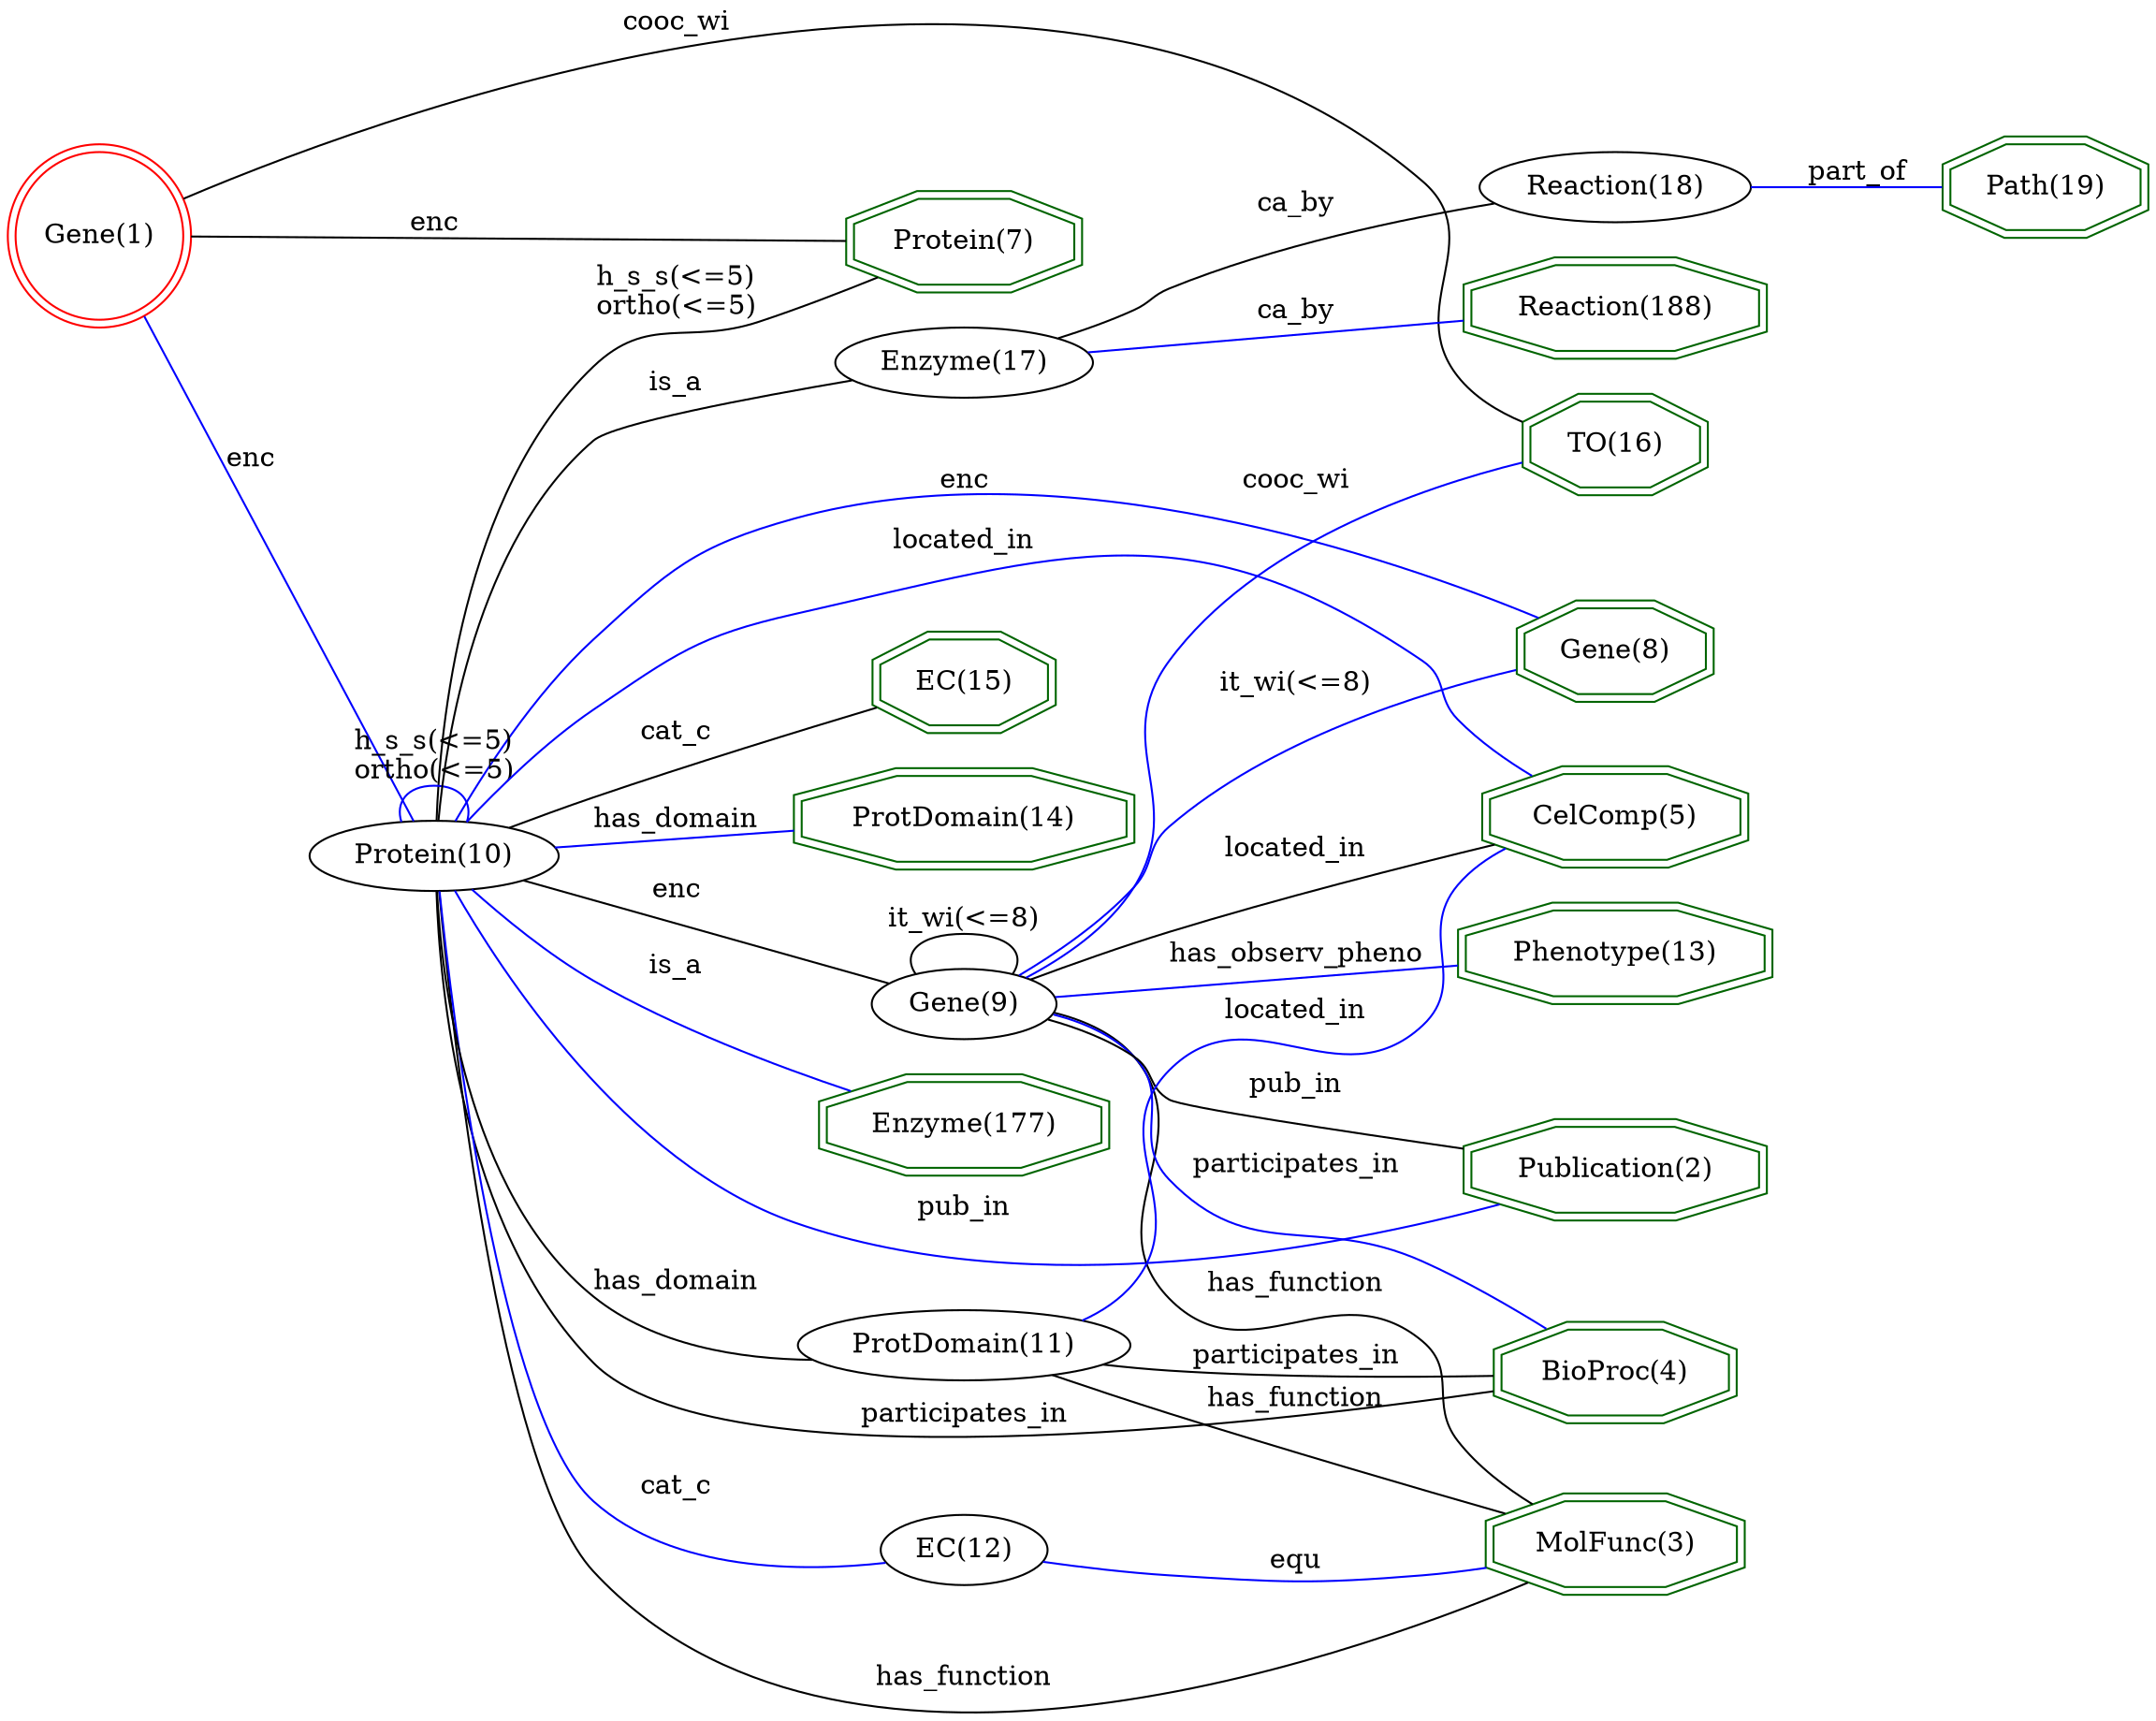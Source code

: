 digraph {
	graph [_draw_="c 9 -#fffffe00 C 7 -#ffffff P 4 0 0 0 853.55 956.4 853.55 956.4 0 ",
		bb="0,0,956.4,853.55",
		dpi=96,
		rankdir=LR,
		xdotversion=1.7
	];
	node [label="\N"];
	"Gene(8)"	[_draw_="c 7 -#006400 p 8 754.98 438.1 754.98 453.01 730.31 463.55 695.43 463.55 670.76 453.01 670.76 438.1 695.43 427.55 730.31 427.55 c \
7 -#006400 p 8 758.96 435.45 758.96 455.65 731.12 467.55 694.61 467.55 666.78 455.65 666.78 435.45 694.61 423.55 731.12 423.55 ",
		_ldraw_="F 14 11 -Times-Roman c 7 -#000000 T 712.87 441.35 0 45.86 7 -Gene(8) ",
		color=darkgreen,
		height=0.61111,
		pos="712.87,445.55",
		shape=doubleoctagon,
		width=1.286];
	"Gene(1)"	[_draw_="c 7 -#ff0000 e 43.08 753.55 39.15 39.15 c 7 -#ff0000 e 43.08 753.55 43.15 43.15 ",
		_ldraw_="F 14 11 -Times-Roman c 7 -#000000 T 43.08 749.35 0 45.86 7 -Gene(1) ",
		color=red,
		height=1.1966,
		pos="43.077,753.55",
		shape=doublecircle,
		width=1.1966];
	"TO(16)"	[_draw_="c 7 -#006400 p 8 752.33 755.1 752.33 770.01 729.21 780.55 696.53 780.55 673.41 770.01 673.41 755.1 696.53 744.55 729.21 744.55 c \
7 -#006400 p 8 756.33 752.53 756.33 772.58 730.08 784.55 695.66 784.55 669.41 772.58 669.41 752.53 695.66 740.55 730.08 740.55 ",
		_ldraw_="F 14 11 -Times-Roman c 7 -#000000 T 712.87 758.35 0 41.74 6 -TO(16) ",
		color=darkgreen,
		height=0.61111,
		pos="712.87,762.55",
		shape=doubleoctagon,
		width=1.2077];
	"Gene(1)" -> "TO(16)"	[_draw_="c 7 -#000000 B 13 85.31 763.23 91.6 764.49 98.03 765.65 104.15 766.55 120.66 768.99 124.93 768.48 141.58 769.55 301.22 779.85 341.53 \
786 501.37 779.55 559.62 777.21 626.71 771.22 669.2 767.01 ",
		_ldraw_="F 14 11 -Times-Roman c 7 -#000000 T 294.18 783.35 0 47.43 7 -cooc_wi ",
		arrowhead=none,
		color=black,
		label=cooc_wi,
		lp="294.18,787.55",
		pos="85.311,763.23 91.598,764.49 98.031,765.65 104.15,766.55 120.66,768.99 124.93,768.48 141.58,769.55 301.22,779.85 341.53,786 501.37,\
779.55 559.62,777.21 626.71,771.22 669.2,767.01"];
	"Protein(7)"	[_draw_="c 7 -#006400 p 8 473.21 741.1 473.21 756.01 444.2 766.55 403.18 766.55 374.17 756.01 374.17 741.1 403.18 730.55 444.2 730.55 c 7 \
-#006400 p 8 477.19 738.29 477.19 758.82 444.9 770.55 402.48 770.55 370.19 758.82 370.19 738.29 402.48 726.55 444.9 726.55 ",
		_ldraw_="F 14 11 -Times-Roman c 7 -#000000 T 423.69 744.35 0 56.77 10 -Protein(7) ",
		color=darkgreen,
		height=0.61111,
		pos="423.69,748.55",
		shape=doubleoctagon,
		width=1.4931];
	"Gene(1)" -> "Protein(7)"	[_draw_="c 7 -#000000 B 4 86.41 752.99 155.97 752.08 294.29 750.25 370.06 749.25 ",
		_ldraw_="F 14 11 -Times-Roman c 7 -#000000 T 191.97 754.35 0 19.43 3 -enc ",
		arrowhead=none,
		color=black,
		label=enc,
		lp="191.97,758.55",
		pos="86.407,752.99 155.97,752.08 294.29,750.25 370.06,749.25"];
	"Protein(10)"	[_draw_="c 7 -#000000 e 191.97 452.55 50.27 18 ",
		_ldraw_="F 14 11 -Times-Roman c 7 -#000000 T 191.97 448.35 0 63.77 11 -Protein(10) ",
		height=0.5,
		pos="191.97,452.55",
		width=1.3996];
	"Gene(1)" -> "Protein(10)"	[_draw_="c 7 -#0000ff B 4 62.83 715.13 94.85 649.51 158.87 518.33 182.2 470.52 ",
		_ldraw_="F 14 11 -Times-Roman c 7 -#000000 T 113.87 632.35 0 19.43 3 -enc ",
		arrowhead=none,
		color=blue,
		label=enc,
		lp="113.87,636.55",
		pos="62.83,715.13 94.85,649.51 158.87,518.33 182.2,470.52"];
	"EC(15)"	[_draw_="c 7 -#006400 p 8 462.92 315.1 462.92 330.01 439.94 340.55 407.44 340.55 384.46 330.01 384.46 315.1 407.44 304.55 439.94 304.55 c \
7 -#006400 p 8 466.93 312.54 466.93 332.57 440.82 344.55 406.56 344.55 380.45 332.57 380.45 312.54 406.56 300.55 440.82 300.55 ",
		_ldraw_="F 14 11 -Times-Roman c 7 -#000000 T 423.69 318.35 0 41.21 6 -EC(15) ",
		color=darkgreen,
		height=0.61111,
		pos="423.69,322.55",
		shape=doubleoctagon,
		width=1.1977];
	"MolFunc(3)"	[_draw_="c 7 -#006400 p 8 770.26 242.1 770.26 257.01 736.64 267.55 689.1 267.55 655.48 257.01 655.48 242.1 689.1 231.55 736.64 231.55 c 7 \
-#006400 p 8 774.27 239.16 774.27 259.94 737.26 271.55 688.48 271.55 651.47 259.94 651.47 239.16 688.48 227.55 737.26 227.55 ",
		_ldraw_="F 14 11 -Times-Roman c 7 -#000000 T 712.87 245.35 0 67.66 10 -MolFunc(3) ",
		color=darkgreen,
		height=0.61111,
		pos="712.87,249.55",
		shape=doubleoctagon,
		width=1.7];
	"Phenotype(13)"	[_draw_="c 7 -#006400 p 8 779.98 356.1 779.98 371.01 740.67 381.55 685.07 381.55 645.76 371.01 645.76 356.1 685.07 345.55 740.67 345.55 c \
7 -#006400 p 8 783.96 353.03 783.96 374.08 741.19 385.55 684.55 385.55 641.77 374.08 641.77 353.03 684.55 341.55 741.19 341.55 ",
		_ldraw_="F 14 11 -Times-Roman c 7 -#000000 T 712.87 359.35 0 82.43 13 -Phenotype(13) ",
		color=darkgreen,
		height=0.61111,
		pos="712.87,363.55",
		shape=doubleoctagon,
		width=1.9805];
	"CelComp(5)"	[_draw_="c 7 -#006400 p 8 771.47 162.1 771.47 177.01 737.14 187.55 688.59 187.55 654.27 177.01 654.27 162.1 688.59 151.55 737.14 151.55 c \
7 -#006400 p 8 775.46 159.14 775.46 179.97 737.74 191.55 688 191.55 650.28 179.97 650.28 159.14 688 147.55 737.74 147.55 ",
		_ldraw_="F 14 11 -Times-Roman c 7 -#000000 T 712.87 165.35 0 69.99 10 -CelComp(5) ",
		color=darkgreen,
		height=0.61111,
		pos="712.87,169.55",
		shape=doubleoctagon,
		width=1.7443];
	"BioProc(4)"	[_draw_="c 7 -#006400 p 8 766.32 22.1 766.32 37.01 735.01 47.55 690.73 47.55 659.42 37.01 659.42 22.1 690.73 11.55 735.01 11.55 c 7 -#006400 \
p 8 770.32 19.22 770.32 39.88 735.67 51.55 690.07 51.55 655.42 39.88 655.42 19.22 690.07 7.55 735.67 7.55 ",
		_ldraw_="F 14 11 -Times-Roman c 7 -#000000 T 712.87 25.35 0 62.21 10 -BioProc(4) ",
		color=darkgreen,
		height=0.61111,
		pos="712.87,29.553",
		shape=doubleoctagon,
		width=1.5966];
	"Publication(2)"	[_draw_="c 7 -#006400 p 8 778.77 570.1 778.77 585.01 740.16 595.55 685.57 595.55 646.97 585.01 646.97 570.1 685.57 559.55 740.16 559.55 c \
7 -#006400 p 8 782.78 567.05 782.78 588.06 740.7 599.55 685.04 599.55 642.96 588.06 642.96 567.05 685.04 555.55 740.7 555.55 ",
		_ldraw_="F 14 11 -Times-Roman c 7 -#000000 T 712.87 573.35 0 80.1 14 -Publication(2) ",
		color=darkgreen,
		height=0.61111,
		pos="712.87,577.55",
		shape=doubleoctagon,
		width=1.9362];
	"ProtDomain(14)"	[_draw_="c 7 -#006400 p 8 497.55 575.1 497.55 590.01 454.28 600.55 393.1 600.55 349.84 590.01 349.84 575.1 393.1 564.55 454.28 564.55 c 7 \
-#006400 p 8 501.55 571.96 501.55 593.15 454.76 604.55 392.62 604.55 345.83 593.15 345.83 571.96 392.62 560.55 454.76 560.55 ",
		_ldraw_="F 14 11 -Times-Roman c 7 -#000000 T 423.69 578.35 0 91.77 14 -ProtDomain(14) ",
		color=darkgreen,
		height=0.61111,
		pos="423.69,582.55",
		shape=doubleoctagon,
		width=2.1578];
	"Enzyme(177)"	[_draw_="c 7 -#006400 p 8 486.76 513.1 486.76 528.01 449.81 538.55 397.57 538.55 360.62 528.01 360.62 513.1 397.57 502.55 449.81 502.55 c \
7 -#006400 p 8 490.76 510.08 490.76 531.03 450.37 542.55 397.01 542.55 356.62 531.03 356.62 510.08 397.01 498.55 450.37 498.55 ",
		_ldraw_="F 14 11 -Times-Roman c 7 -#000000 T 423.69 516.35 0 76.19 11 -Enzyme(177) ",
		color=darkgreen,
		height=0.61111,
		pos="423.69,520.55",
		shape=doubleoctagon,
		width=1.8621];
	"Path(19)"	[_draw_="c 7 -#006400 p 8 952.32 824.1 952.32 839.01 926.65 849.55 890.35 849.55 864.68 839.01 864.68 824.1 890.35 813.55 926.65 813.55 c \
7 -#006400 p 8 956.31 821.41 956.31 841.69 927.44 853.55 889.56 853.55 860.69 841.69 860.69 821.41 889.56 809.55 927.44 809.55 ",
		_ldraw_="F 14 11 -Times-Roman c 7 -#000000 T 908.5 827.35 0 48.21 8 -Path(19) ",
		color=darkgreen,
		height=0.61111,
		pos="908.5,831.55",
		shape=doubleoctagon,
		width=1.3307];
	"Reaction(188)"	[_draw_="c 7 -#006400 p 8 778.75 683.1 778.75 698.01 740.16 708.55 685.58 708.55 646.99 698.01 646.99 683.1 685.58 672.55 740.16 672.55 c \
7 -#006400 p 8 782.76 680.05 782.76 701.06 740.7 712.55 685.04 712.55 642.98 701.06 642.98 680.05 685.04 668.55 740.7 668.55 ",
		_ldraw_="F 14 11 -Times-Roman c 7 -#000000 T 712.87 686.35 0 80.08 13 -Reaction(188) ",
		color=darkgreen,
		height=0.61111,
		pos="712.87,690.55",
		shape=doubleoctagon,
		width=1.9359];
	"Protein(10)" -> "Gene(8)"	[_draw_="c 7 -#0000ff B 7 242.4 453.82 322.48 455.59 485.57 458.02 623.57 452.55 637.56 452 652.75 450.96 666.54 449.84 ",
		_ldraw_="F 14 11 -Times-Roman c 7 -#000000 T 423.69 458.35 0 19.43 3 -enc ",
		arrowhead=none,
		color=blue,
		label=enc,
		lp="423.69,462.55",
		pos="242.4,453.82 322.48,455.59 485.57,458.02 623.57,452.55 637.56,452 652.75,450.96 666.54,449.84"];
	"Protein(10)" -> "EC(15)"	[_draw_="c 7 -#000000 B 7 209.61 435.58 222.62 422.93 241.6 405.79 260.35 393.55 300.16 367.59 351.05 347.1 385.14 334.94 ",
		_ldraw_="F 14 11 -Times-Roman c 7 -#000000 T 294.18 396.35 0 29.53 5 -cat_c ",
		arrowhead=none,
		color=black,
		label=cat_c,
		lp="294.18,400.55",
		pos="209.61,435.58 222.62,422.93 241.6,405.79 260.35,393.55 300.16,367.59 351.05,347.1 385.14,334.94"];
	"Protein(10)" -> "MolFunc(3)"	[_draw_="c 7 -#000000 B 7 201.51 434.8 220.91 396.93 272.35 309.07 346.01 277.55 359.79 271.66 551.14 259.29 651.45 253.16 ",
		_ldraw_="F 14 11 -Times-Roman c 7 -#000000 T 423.69 280.35 0 72.32 12 -has_function ",
		arrowhead=none,
		color=black,
		label=has_function,
		lp="423.69,284.55",
		pos="201.51,434.8 220.91,396.93 272.35,309.07 346.01,277.55 359.79,271.66 551.14,259.29 651.45,253.16"];
	"Protein(10)" -> "CelComp(5)"	[_draw_="c 7 -#0000ff B 10 192.88 434.52 193.63 390.54 201.49 276.43 260.35 209.55 287.64 178.55 305.57 181.94 346.01 173.55 451.13 151.76 \
576.9 157 650.25 163.08 ",
		_ldraw_="F 14 11 -Times-Roman c 7 -#000000 T 423.69 176.35 0 58.31 10 -located_in ",
		arrowhead=none,
		color=blue,
		label=located_in,
		lp="423.69,180.55",
		pos="192.88,434.52 193.63,390.54 201.49,276.43 260.35,209.55 287.64,178.55 305.57,181.94 346.01,173.55 451.13,151.76 576.9,157 650.25,\
163.08"];
	"Protein(10)" -> "BioProc(4)"	[_draw_="c 7 -#000000 B 7 194.36 434.54 199.67 370 220.32 151.25 260.35 95.55 349.95 -29.08 562.55 -2.86 660.65 17.26 ",
		_ldraw_="F 14 11 -Times-Roman c 7 -#000000 T 423.69 31.35 0 82.41 15 -participates_in ",
		arrowhead=none,
		color=black,
		label=participates_in,
		lp="423.69,35.553",
		pos="194.36,434.54 199.67,370 220.32,151.25 260.35,95.553 349.95,-29.076 562.55,-2.8621 660.65,17.256"];
	"Protein(10)" -> "Publication(2)"	[_draw_="c 7 -#0000ff B 13 199.91 470.33 210.1 494.58 231.12 538.24 260.35 566.55 291.55 596.76 304.38 601.21 346.01 613.55 464.41 648.67 \
504.02 657.5 623.57 626.55 644.62 621.11 665.99 609.44 682.44 598.86 ",
		_ldraw_="F 14 11 -Times-Roman c 7 -#000000 T 423.69 647.35 0 38.89 6 -pub_in ",
		arrowhead=none,
		color=blue,
		label=pub_in,
		lp="423.69,651.55",
		pos="199.91,470.33 210.1,494.58 231.12,538.24 260.35,566.55 291.55,596.76 304.38,601.21 346.01,613.55 464.41,648.67 504.02,657.5 623.57,\
626.55 644.62,621.11 665.99,609.44 682.44,598.86"];
	"Protein(10)" -> "Protein(7)"	[_draw_="c 7 -#000000 B 10 192.77 470.65 193.29 514.21 200.73 625.89 260.35 688.55 282.25 711.56 298.18 700.66 328.01 711.55 346.58 718.33 \
367.02 726.26 384.14 733.04 ",
		_ldraw_="F 14 11 -Times-Roman c 7 -#000000 T 294.18 728.35 0 64.01 10 -h_s_s(<=5) F 14 11 -Times-Roman c 7 -#000000 T 294.18 714.35 0 61.67 \
10 -ortho(<=5) ",
		arrowhead=none,
		color=black,
		label="h_s_s(<=5)\northo(<=5)",
		lp="294.18,725.55",
		pos="192.77,470.65 193.29,514.21 200.73,625.89 260.35,688.55 282.25,711.56 298.18,700.66 328.01,711.55 346.58,718.33 367.02,726.26 384.14,\
733.04"];
	"Protein(10)" -> "ProtDomain(14)"	[_draw_="c 7 -#0000ff B 7 207.86 469.91 220.65 483.96 240.16 503.5 260.35 516.55 293.95 538.27 335.87 555.09 368.69 566.32 ",
		_ldraw_="F 14 11 -Times-Roman c 7 -#000000 T 294.18 551.35 0 67.66 10 -has_domain ",
		arrowhead=none,
		color=blue,
		label=has_domain,
		lp="294.18,555.55",
		pos="207.86,469.91 220.65,483.96 240.16,503.5 260.35,516.55 293.95,538.27 335.87,555.09 368.69,566.32"];
	"Protein(10)" -> "Enzyme(177)"	[_draw_="c 7 -#0000ff B 7 223.8 466.52 235.15 471.35 248.2 476.56 260.35 480.55 293.86 491.57 332.12 501.14 363.09 508.15 ",
		_ldraw_="F 14 11 -Times-Roman c 7 -#000000 T 294.18 501.35 0 22.55 4 -is_a ",
		arrowhead=none,
		color=blue,
		label=is_a,
		lp="294.18,505.55",
		pos="223.8,466.52 235.15,471.35 248.2,476.56 260.35,480.55 293.86,491.57 332.12,501.14 363.09,508.15"];
	"Protein(10)" -> "Protein(10)"	[_draw_="c 7 -#0000ff B 7 178.04 469.96 175.44 479.64 180.08 488.55 191.97 488.55 203.85 488.55 208.49 479.64 205.89 469.96 ",
		_ldraw_="F 14 11 -Times-Roman c 7 -#000000 T 191.97 505.35 0 64.01 10 -h_s_s(<=5) F 14 11 -Times-Roman c 7 -#000000 T 191.97 491.35 0 61.67 \
10 -ortho(<=5) ",
		arrowhead=none,
		color=blue,
		label="h_s_s(<=5)\northo(<=5)",
		lp="191.97,502.55",
		pos="178.04,469.96 175.44,479.64 180.08,488.55 191.97,488.55 203.85,488.55 208.49,479.64 205.89,469.96"];
	"EC(12)"	[_draw_="c 7 -#000000 e 423.69 214.55 36.28 18 ",
		_ldraw_="F 14 11 -Times-Roman c 7 -#000000 T 423.69 210.35 0 41.21 6 -EC(12) ",
		height=0.5,
		pos="423.69,214.55",
		width=1.0039];
	"Protein(10)" -> "EC(12)"	[_draw_="c 7 -#0000ff B 7 192.82 434.42 193.54 393.01 201.53 291.21 260.35 240.55 295.72 210.1 352.13 207.94 388.27 210.36 ",
		_ldraw_="F 14 11 -Times-Roman c 7 -#000000 T 294.18 243.35 0 29.53 5 -cat_c ",
		arrowhead=none,
		color=blue,
		label=cat_c,
		lp="294.18,247.55",
		pos="192.82,434.42 193.54,393.01 201.53,291.21 260.35,240.55 295.72,210.1 352.13,207.94 388.27,210.36"];
	"Gene(9)"	[_draw_="c 7 -#000000 e 423.69 380.55 39.15 18 ",
		_ldraw_="F 14 11 -Times-Roman c 7 -#000000 T 423.69 376.35 0 45.86 7 -Gene(9) ",
		height=0.5,
		pos="423.69,380.55",
		width=1.0855];
	"Protein(10)" -> "Gene(9)"	[_draw_="c 7 -#000000 B 4 230.39 440.83 275.01 426.84 348.83 403.7 390.84 390.54 ",
		_ldraw_="F 14 11 -Times-Roman c 7 -#000000 T 294.18 433.35 0 19.43 3 -enc ",
		arrowhead=none,
		color=black,
		label=enc,
		lp="294.18,437.55",
		pos="230.39,440.83 275.01,426.84 348.83,403.7 390.84,390.54"];
	"ProtDomain(11)"	[_draw_="c 7 -#000000 e 423.69 88.55 68 18 ",
		_ldraw_="F 14 11 -Times-Roman c 7 -#000000 T 423.69 84.35 0 91.25 14 -ProtDomain(11) ",
		height=0.5,
		pos="423.69,88.553",
		width=1.8819];
	"Protein(10)" -> "ProtDomain(11)"	[_draw_="c 7 -#000000 B 7 194.45 434.24 199.7 373.62 219.4 180.81 260.35 136.55 285.01 109.91 323.65 97.81 357.06 92.41 ",
		_ldraw_="F 14 11 -Times-Roman c 7 -#000000 T 294.18 139.35 0 67.66 10 -has_domain ",
		arrowhead=none,
		color=black,
		label=has_domain,
		lp="294.18,143.55",
		pos="194.45,434.24 199.7,373.62 219.4,180.81 260.35,136.55 285.01,109.91 323.65,97.807 357.06,92.41"];
	"Enzyme(17)"	[_draw_="c 7 -#000000 e 423.69 690.55 53.63 18 ",
		_ldraw_="F 14 11 -Times-Roman c 7 -#000000 T 423.69 686.35 0 69.19 10 -Enzyme(17) ",
		height=0.5,
		pos="423.69,690.55",
		width=1.4949];
	"Protein(10)" -> "Enzyme(17)"	[_draw_="c 7 -#000000 B 7 193.55 470.77 195.82 509.98 206.89 602.73 260.35 651.55 269 659.44 331.34 672.9 376.19 681.76 ",
		_ldraw_="F 14 11 -Times-Roman c 7 -#000000 T 294.18 673.35 0 22.55 4 -is_a ",
		arrowhead=none,
		color=black,
		label=is_a,
		lp="294.18,677.55",
		pos="193.55,470.77 195.82,509.98 206.89,602.73 260.35,651.55 269,659.44 331.34,672.9 376.19,681.76"];
	"EC(12)" -> "MolFunc(3)"	[_draw_="c 7 -#0000ff B 7 456.91 207.07 496.69 199.12 566.14 189.49 623.57 203.55 644.22 208.61 665.41 219.43 681.86 229.3 ",
		_ldraw_="F 14 11 -Times-Roman c 7 -#000000 T 571.47 206.35 0 20.21 3 -equ ",
		arrowhead=none,
		color=blue,
		label=equ,
		lp="571.47,210.55",
		pos="456.91,207.07 496.69,199.12 566.14,189.49 623.57,203.55 644.22,208.61 665.41,219.43 681.86,229.3"];
	"Gene(9)" -> "Gene(8)"	[_draw_="c 7 -#0000ff B 7 462.85 380.58 503.47 381.53 569.24 385.71 623.57 401.55 644.62 407.69 666.69 418.69 683.51 428.16 ",
		_ldraw_="F 14 11 -Times-Roman c 7 -#000000 T 571.47 404.35 0 60.89 10 -it_wi(<=8) ",
		arrowhead=none,
		color=blue,
		label="it_wi(<=8)",
		lp="571.47,408.55",
		pos="462.85,380.58 503.47,381.53 569.24,385.71 623.57,401.55 644.62,407.69 666.69,418.69 683.51,428.16"];
	"Gene(9)" -> "TO(16)"	[_draw_="c 7 -#0000ff B 16 448.88 394.52 466.2 405.8 488.63 423.28 501.37 444.55 521.66 478.43 503.26 495.5 519.37 531.55 551.16 602.7 586.61 \
603.96 623.57 672.55 634.58 692.98 626.67 703.77 641.57 721.55 651.19 733.03 664.9 742.04 677.66 748.64 ",
		_ldraw_="F 14 11 -Times-Roman c 7 -#000000 T 571.47 675.35 0 47.43 7 -cooc_wi ",
		arrowhead=none,
		color=blue,
		label=cooc_wi,
		lp="571.47,679.55",
		pos="448.88,394.52 466.2,405.8 488.63,423.28 501.37,444.55 521.66,478.43 503.26,495.5 519.37,531.55 551.16,602.7 586.61,603.96 623.57,\
672.55 634.58,692.98 626.67,703.77 641.57,721.55 651.19,733.03 664.9,742.04 677.66,748.64"];
	"Gene(9)" -> "MolFunc(3)"	[_draw_="c 7 -#000000 B 10 457.01 370.85 470.93 366.25 487.22 360.28 501.37 353.55 509.84 349.53 511.14 347.04 519.37 342.55 571.67 314.03 \
634.06 284.72 673.32 266.82 ",
		_ldraw_="F 14 11 -Times-Roman c 7 -#000000 T 571.47 345.35 0 72.32 12 -has_function ",
		arrowhead=none,
		color=black,
		label=has_function,
		lp="571.47,349.55",
		pos="457.01,370.85 470.93,366.25 487.22,360.28 501.37,353.55 509.84,349.53 511.14,347.04 519.37,342.55 571.67,314.03 634.06,284.72 673.32,\
266.82"];
	"Gene(9)" -> "Phenotype(13)"	[_draw_="c 7 -#0000ff B 7 459.59 373.26 477.39 369.9 499.44 366.28 519.37 364.55 559.66 361.07 604.87 360.65 641.34 361.19 ",
		_ldraw_="F 14 11 -Times-Roman c 7 -#000000 T 571.47 367.35 0 104.2 16 -has_observ_pheno ",
		arrowhead=none,
		color=blue,
		label=has_observ_pheno,
		lp="571.47,371.55",
		pos="459.59,373.26 477.39,369.9 499.44,366.28 519.37,364.55 559.66,361.07 604.87,360.65 641.34,361.19"];
	"Gene(9)" -> "CelComp(5)"	[_draw_="c 7 -#000000 B 13 461.41 375.46 475.75 371.67 491.17 365.06 501.37 353.55 525.84 325.96 497 301.87 519.37 272.55 551.14 230.93 577.41 \
242.28 623.57 217.55 641.41 208 661.22 197.24 677.54 188.34 ",
		_ldraw_="F 14 11 -Times-Roman c 7 -#000000 T 571.47 275.35 0 58.31 10 -located_in ",
		arrowhead=none,
		color=black,
		label=located_in,
		lp="571.47,279.55",
		pos="461.41,375.46 475.75,371.67 491.17,365.06 501.37,353.55 525.84,325.96 497,301.87 519.37,272.55 551.14,230.93 577.41,242.28 623.57,\
217.55 641.41,208 661.22,197.24 677.54,188.34"];
	"Gene(9)" -> "BioProc(4)"	[_draw_="c 7 -#0000ff B 13 461.87 376.27 476.47 372.61 491.95 365.89 501.37 353.55 535.17 309.28 482.76 145.53 519.37 103.55 550.49 67.88 \
579.45 98.68 623.57 81.55 644.64 73.38 666.53 60.52 683.25 49.63 ",
		_ldraw_="F 14 11 -Times-Roman c 7 -#000000 T 571.47 106.35 0 82.41 15 -participates_in ",
		arrowhead=none,
		color=blue,
		label=participates_in,
		lp="571.47,110.55",
		pos="461.87,376.27 476.47,372.61 491.95,365.89 501.37,353.55 535.17,309.28 482.76,145.53 519.37,103.55 550.49,67.885 579.45,98.676 623.57,\
81.553 644.64,73.38 666.53,60.518 683.25,49.632"];
	"Gene(9)" -> "Publication(2)"	[_draw_="c 7 -#000000 B 4 446.28 395.36 496.76 429.99 622.66 516.36 681.13 556.47 ",
		_ldraw_="F 14 11 -Times-Roman c 7 -#000000 T 571.47 516.35 0 38.89 6 -pub_in ",
		arrowhead=none,
		color=black,
		label=pub_in,
		lp="571.47,520.55",
		pos="446.28,395.36 496.76,429.99 622.66,516.36 681.13,556.47"];
	"Gene(9)" -> "Gene(9)"	[_draw_="c 7 -#000000 B 7 402.03 395.72 395.47 406.22 402.69 416.55 423.69 416.55 444.69 416.55 451.91 406.22 445.35 395.72 ",
		_ldraw_="F 14 11 -Times-Roman c 7 -#000000 T 423.69 419.35 0 60.89 10 -it_wi(<=8) ",
		arrowhead=none,
		color=black,
		label="it_wi(<=8)",
		lp="423.69,423.55",
		pos="402.03,395.72 395.47,406.22 402.69,416.55 423.69,416.55 444.69,416.55 451.91,406.22 445.35,395.72"];
	"ProtDomain(11)" -> "MolFunc(3)"	[_draw_="c 7 -#000000 B 10 468.93 101.99 511.46 116.34 576.08 142.08 623.57 178.55 633.59 186.25 632.3 191.97 641.57 200.55 653.25 211.37 \
667.45 221.7 680.02 230.07 ",
		_ldraw_="F 14 11 -Times-Roman c 7 -#000000 T 571.47 181.35 0 72.32 12 -has_function ",
		arrowhead=none,
		color=black,
		label=has_function,
		lp="571.47,185.55",
		pos="468.93,101.99 511.46,116.34 576.08,142.08 623.57,178.55 633.59,186.25 632.3,191.97 641.57,200.55 653.25,211.37 667.45,221.7 680.02,\
230.07"];
	"ProtDomain(11)" -> "CelComp(5)"	[_draw_="c 7 -#0000ff B 7 462.09 73.58 503.5 59.44 571.31 43.67 623.57 67.55 659.36 83.91 686.2 122.72 700.43 147.48 ",
		_ldraw_="F 14 11 -Times-Roman c 7 -#000000 T 571.47 70.35 0 58.31 10 -located_in ",
		arrowhead=none,
		color=blue,
		label=located_in,
		lp="571.47,74.553",
		pos="462.09,73.581 503.5,59.444 571.31,43.67 623.57,67.553 659.36,83.908 686.2,122.72 700.43,147.48"];
	"ProtDomain(11)" -> "BioProc(4)"	[_draw_="c 7 -#000000 B 7 445.28 71.31 463.47 57.27 491.38 38.52 519.37 30.55 563.73 17.92 616.2 18.62 655.15 21.94 ",
		_ldraw_="F 14 11 -Times-Roman c 7 -#000000 T 571.47 33.35 0 82.41 15 -participates_in ",
		arrowhead=none,
		color=black,
		label=participates_in,
		lp="571.47,37.553",
		pos="445.28,71.309 463.47,57.272 491.38,38.525 519.37,30.553 563.73,17.923 616.2,18.619 655.15,21.944"];
	"Enzyme(17)" -> "Reaction(188)"	[_draw_="c 7 -#0000ff B 4 477.7 690.55 524.29 690.55 592.4 690.55 643.16 690.55 ",
		_ldraw_="F 14 11 -Times-Roman c 7 -#000000 T 571.47 693.35 0 33.43 5 -ca_by ",
		arrowhead=none,
		color=blue,
		label=ca_by,
		lp="571.47,697.55",
		pos="477.7,690.55 524.29,690.55 592.4,690.55 643.16,690.55"];
	"Reaction(18)"	[_draw_="c 7 -#000000 e 712.87 831.55 56.04 18 ",
		_ldraw_="F 14 11 -Times-Roman c 7 -#000000 T 712.87 827.35 0 73.08 12 -Reaction(18) ",
		height=0.5,
		pos="712.87,831.55",
		width=1.5631];
	"Enzyme(17)" -> "Reaction(18)"	[_draw_="c 7 -#000000 B 10 463.38 702.84 475.69 707.1 489.25 712.17 501.37 717.55 566.16 746.3 579.24 759.81 641.57 793.55 655.24 800.95 \
670.4 809.15 683.14 816.03 ",
		_ldraw_="F 14 11 -Times-Roman c 7 -#000000 T 571.47 784.35 0 33.43 5 -ca_by ",
		arrowhead=none,
		color=black,
		label=ca_by,
		lp="571.47,788.55",
		pos="463.38,702.84 475.69,707.1 489.25,712.17 501.37,717.55 566.16,746.3 579.24,759.81 641.57,793.55 655.24,800.95 670.4,809.15 683.14,\
816.03"];
	"Reaction(18)" -> "Path(19)"	[_draw_="c 7 -#0000ff B 4 769.36 831.55 798.19 831.55 833.04 831.55 860.52 831.55 ",
		_ldraw_="F 14 11 -Times-Roman c 7 -#000000 T 822.38 834.35 0 40.43 7 -part_of ",
		arrowhead=none,
		color=blue,
		label=part_of,
		lp="822.38,838.55",
		pos="769.36,831.55 798.19,831.55 833.04,831.55 860.52,831.55"];
}
